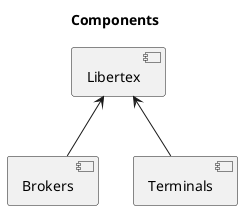 @startuml
title <b>Components</b>

[Brokers] -up-> [Libertex]
[Terminals] -up-> [Libertex]



@enduml